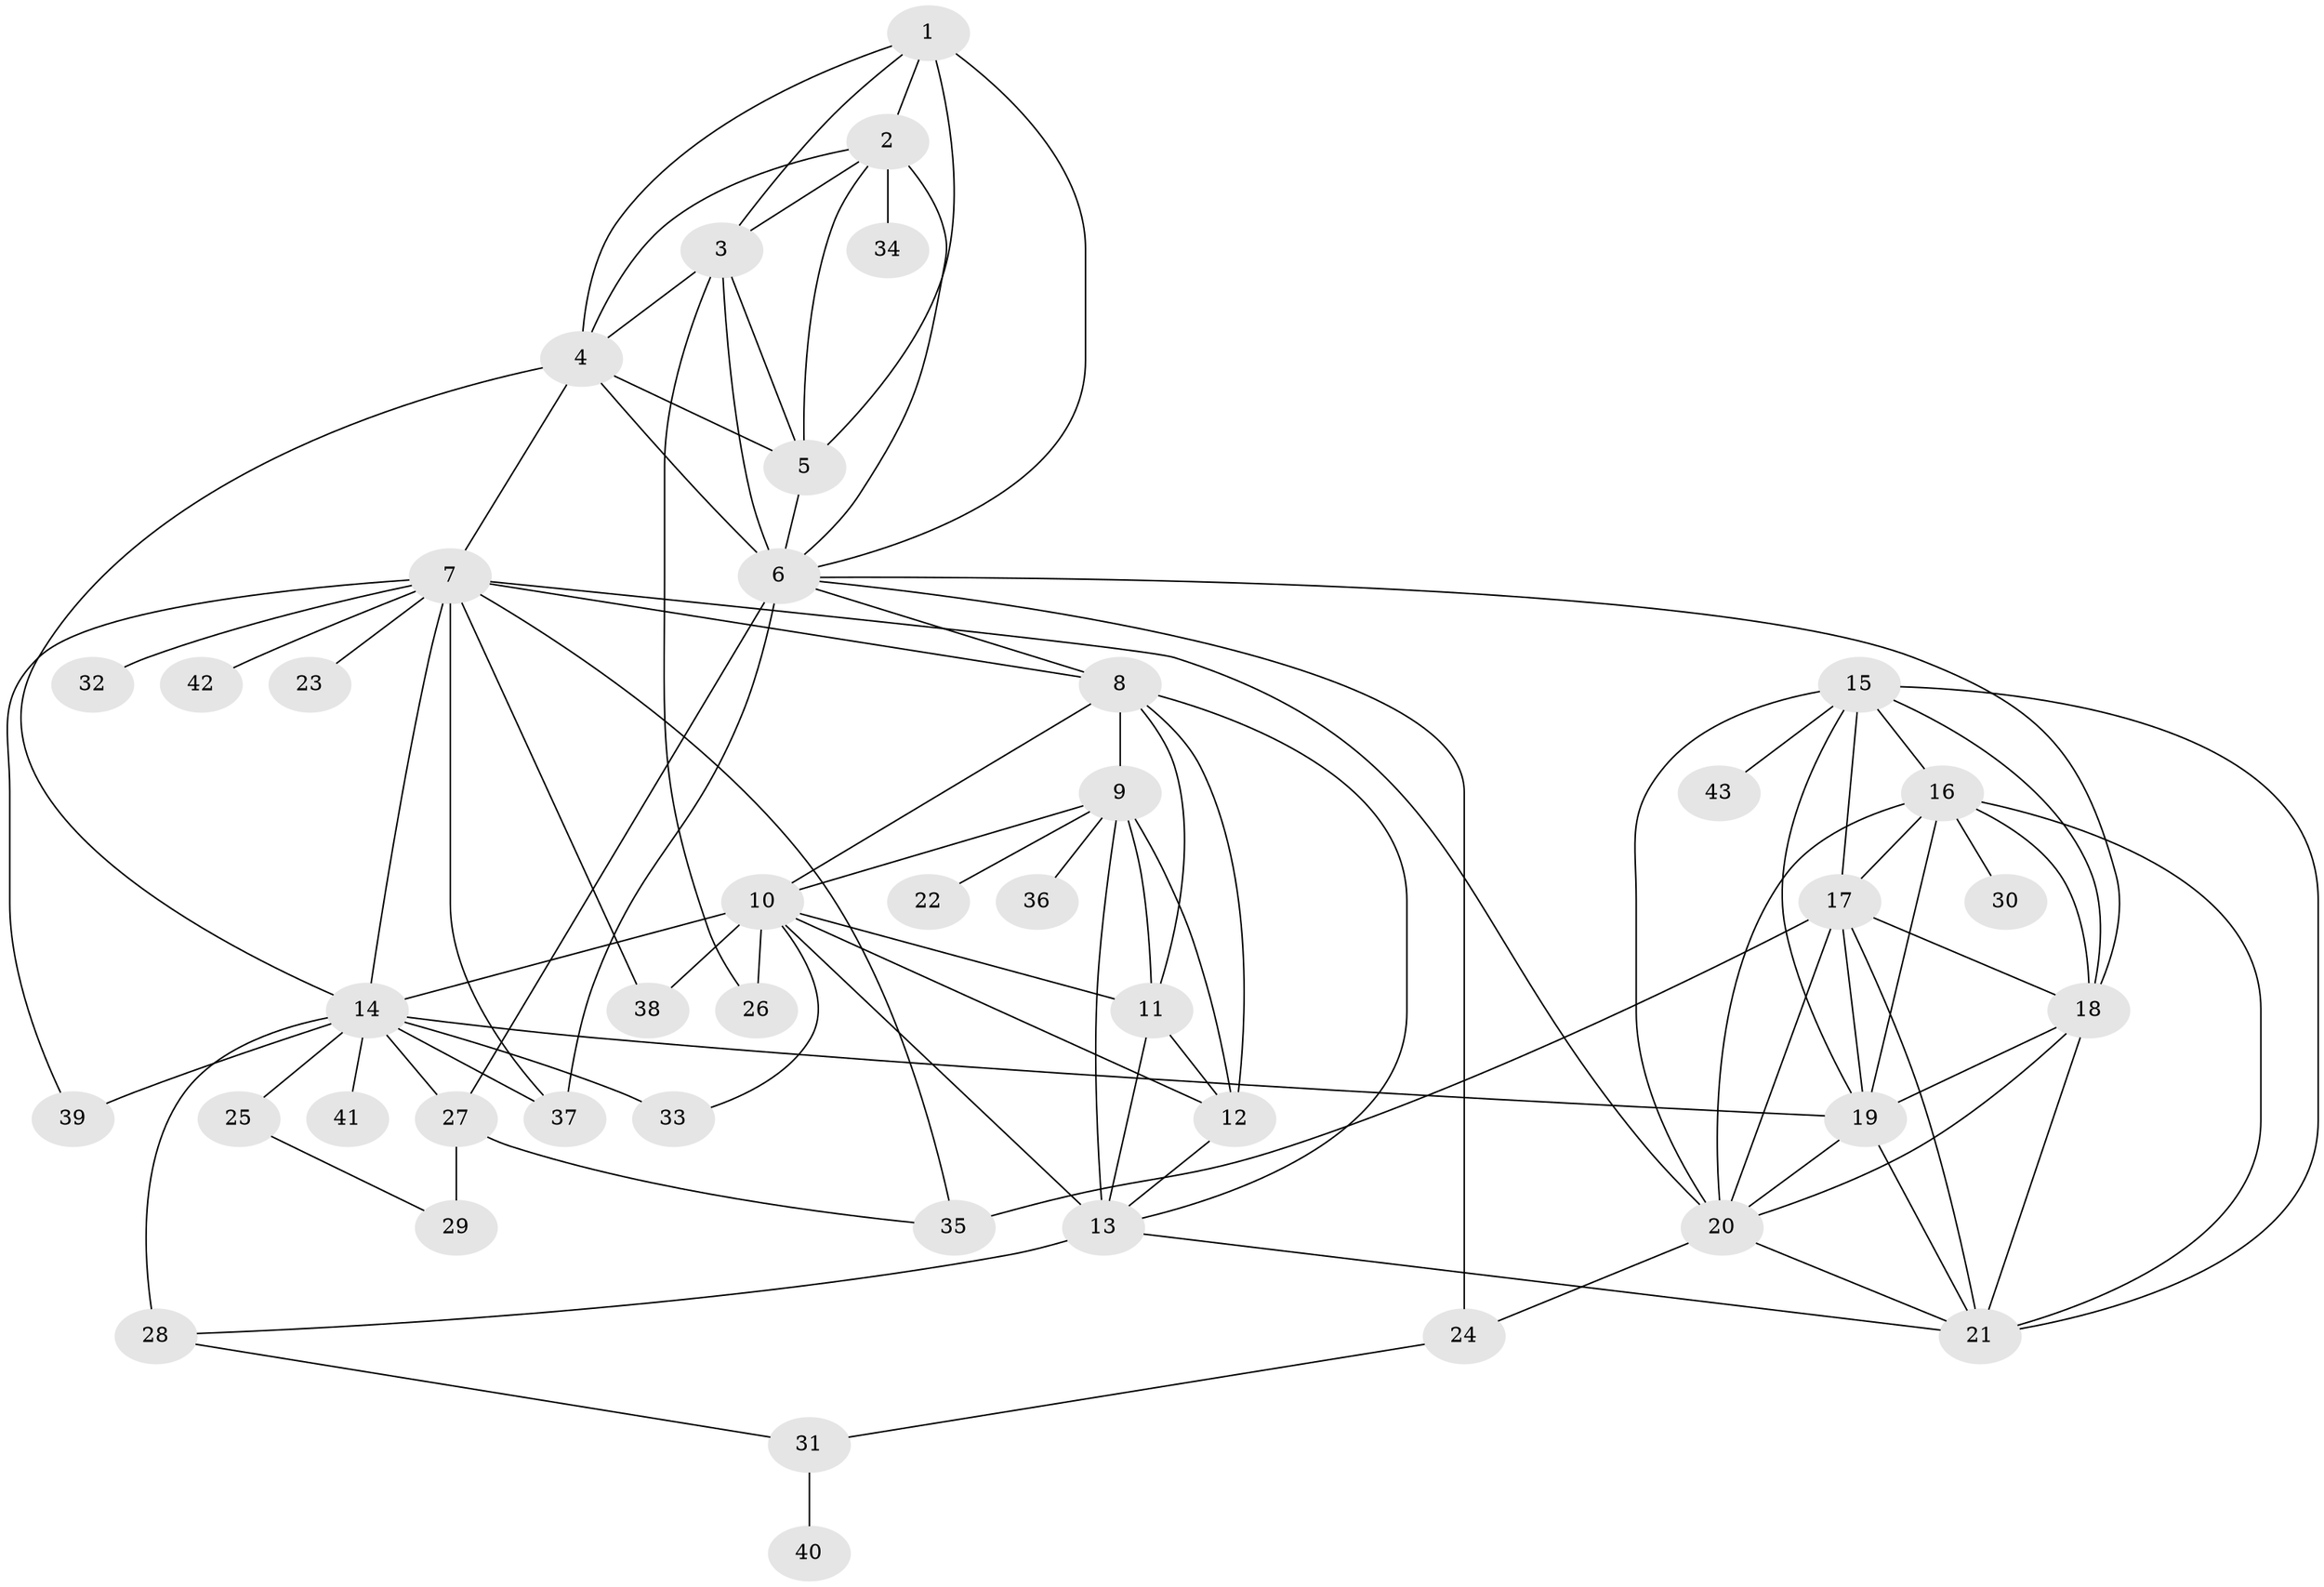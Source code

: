 // original degree distribution, {10: 0.028368794326241134, 9: 0.07092198581560284, 12: 0.02127659574468085, 7: 0.02127659574468085, 6: 0.014184397163120567, 13: 0.0070921985815602835, 8: 0.04964539007092199, 11: 0.03546099290780142, 1: 0.574468085106383, 5: 0.0070921985815602835, 3: 0.04964539007092199, 4: 0.028368794326241134, 2: 0.09219858156028368}
// Generated by graph-tools (version 1.1) at 2025/52/03/04/25 22:52:49]
// undirected, 43 vertices, 96 edges
graph export_dot {
  node [color=gray90,style=filled];
  1;
  2;
  3;
  4;
  5;
  6;
  7;
  8;
  9;
  10;
  11;
  12;
  13;
  14;
  15;
  16;
  17;
  18;
  19;
  20;
  21;
  22;
  23;
  24;
  25;
  26;
  27;
  28;
  29;
  30;
  31;
  32;
  33;
  34;
  35;
  36;
  37;
  38;
  39;
  40;
  41;
  42;
  43;
  1 -- 2 [weight=1.0];
  1 -- 3 [weight=1.0];
  1 -- 4 [weight=1.0];
  1 -- 5 [weight=1.0];
  1 -- 6 [weight=2.0];
  2 -- 3 [weight=1.0];
  2 -- 4 [weight=1.0];
  2 -- 5 [weight=1.0];
  2 -- 6 [weight=2.0];
  2 -- 34 [weight=1.0];
  3 -- 4 [weight=1.0];
  3 -- 5 [weight=1.0];
  3 -- 6 [weight=6.0];
  3 -- 26 [weight=1.0];
  4 -- 5 [weight=1.0];
  4 -- 6 [weight=2.0];
  4 -- 7 [weight=1.0];
  4 -- 14 [weight=1.0];
  5 -- 6 [weight=2.0];
  6 -- 8 [weight=1.0];
  6 -- 18 [weight=1.0];
  6 -- 24 [weight=1.0];
  6 -- 27 [weight=1.0];
  6 -- 37 [weight=1.0];
  7 -- 8 [weight=1.0];
  7 -- 14 [weight=1.0];
  7 -- 20 [weight=1.0];
  7 -- 23 [weight=2.0];
  7 -- 32 [weight=2.0];
  7 -- 35 [weight=1.0];
  7 -- 37 [weight=4.0];
  7 -- 38 [weight=4.0];
  7 -- 39 [weight=1.0];
  7 -- 42 [weight=2.0];
  8 -- 9 [weight=2.0];
  8 -- 10 [weight=1.0];
  8 -- 11 [weight=1.0];
  8 -- 12 [weight=1.0];
  8 -- 13 [weight=1.0];
  9 -- 10 [weight=2.0];
  9 -- 11 [weight=2.0];
  9 -- 12 [weight=3.0];
  9 -- 13 [weight=2.0];
  9 -- 22 [weight=3.0];
  9 -- 36 [weight=1.0];
  10 -- 11 [weight=1.0];
  10 -- 12 [weight=1.0];
  10 -- 13 [weight=1.0];
  10 -- 14 [weight=1.0];
  10 -- 26 [weight=1.0];
  10 -- 33 [weight=1.0];
  10 -- 38 [weight=1.0];
  11 -- 12 [weight=1.0];
  11 -- 13 [weight=1.0];
  12 -- 13 [weight=1.0];
  13 -- 21 [weight=1.0];
  13 -- 28 [weight=1.0];
  14 -- 19 [weight=1.0];
  14 -- 25 [weight=1.0];
  14 -- 27 [weight=2.0];
  14 -- 28 [weight=3.0];
  14 -- 33 [weight=4.0];
  14 -- 37 [weight=1.0];
  14 -- 39 [weight=2.0];
  14 -- 41 [weight=1.0];
  15 -- 16 [weight=1.0];
  15 -- 17 [weight=1.0];
  15 -- 18 [weight=1.0];
  15 -- 19 [weight=1.0];
  15 -- 20 [weight=1.0];
  15 -- 21 [weight=1.0];
  15 -- 43 [weight=1.0];
  16 -- 17 [weight=1.0];
  16 -- 18 [weight=1.0];
  16 -- 19 [weight=1.0];
  16 -- 20 [weight=1.0];
  16 -- 21 [weight=1.0];
  16 -- 30 [weight=1.0];
  17 -- 18 [weight=1.0];
  17 -- 19 [weight=1.0];
  17 -- 20 [weight=1.0];
  17 -- 21 [weight=1.0];
  17 -- 35 [weight=1.0];
  18 -- 19 [weight=1.0];
  18 -- 20 [weight=1.0];
  18 -- 21 [weight=1.0];
  19 -- 20 [weight=1.0];
  19 -- 21 [weight=1.0];
  20 -- 21 [weight=1.0];
  20 -- 24 [weight=1.0];
  24 -- 31 [weight=1.0];
  25 -- 29 [weight=1.0];
  27 -- 29 [weight=2.0];
  27 -- 35 [weight=1.0];
  28 -- 31 [weight=1.0];
  31 -- 40 [weight=1.0];
}
